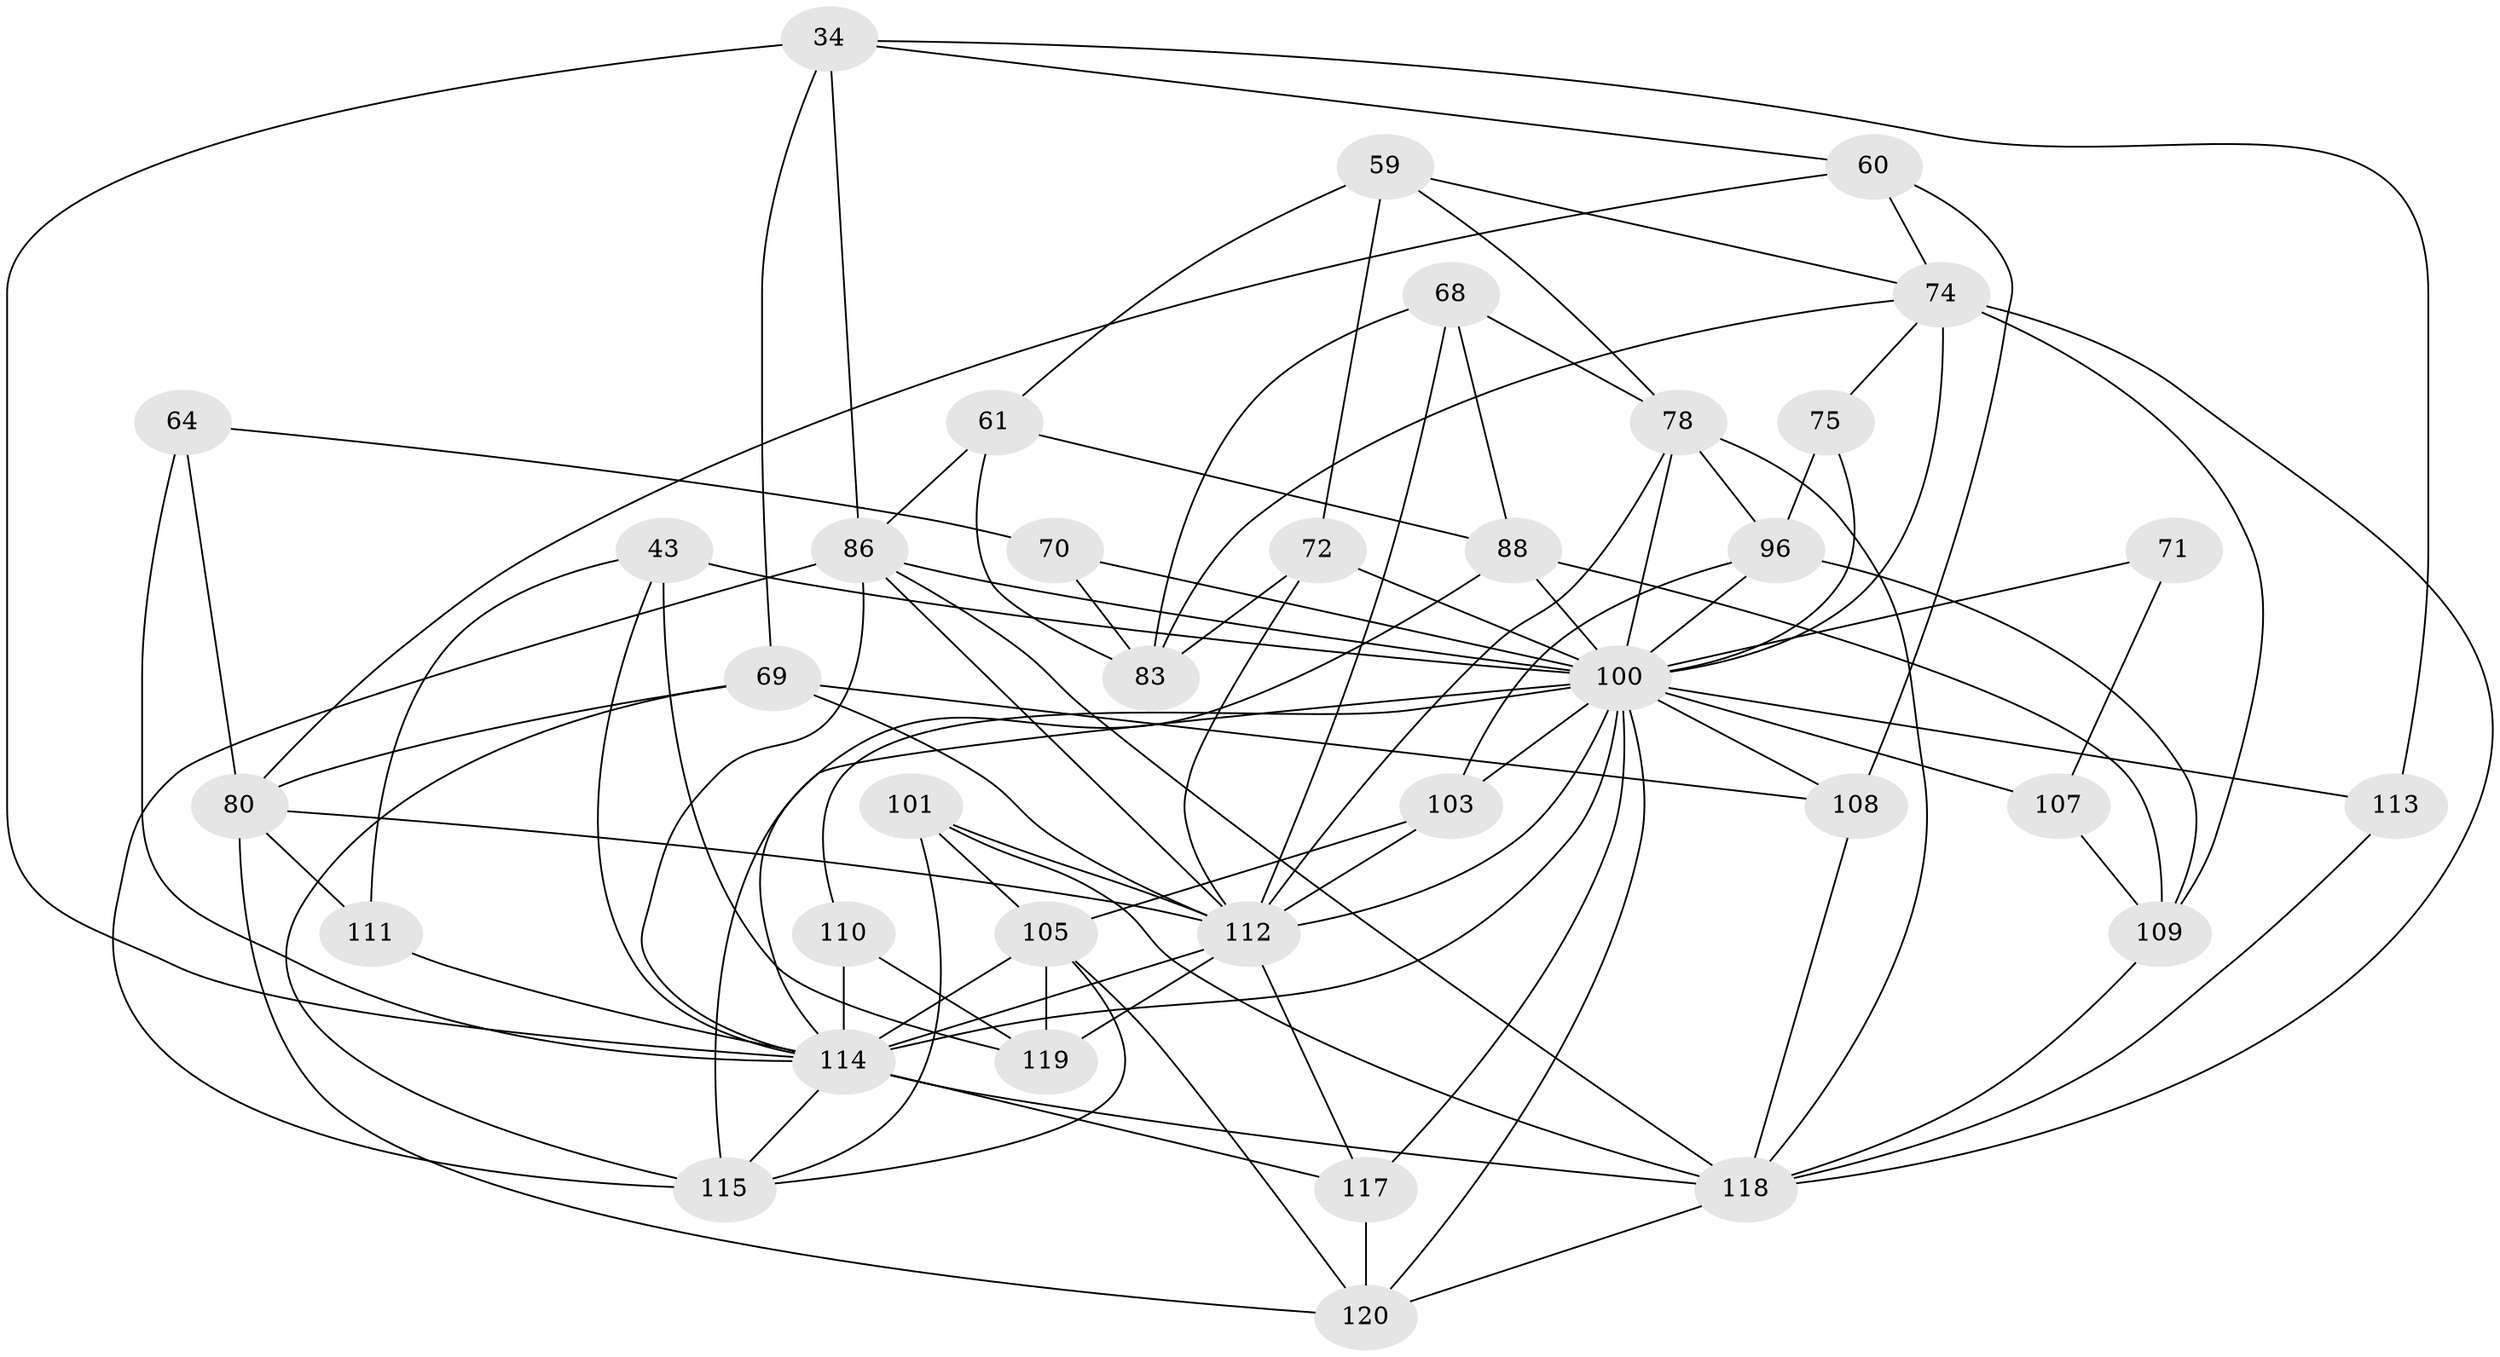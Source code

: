 // original degree distribution, {4: 1.0}
// Generated by graph-tools (version 1.1) at 2025/01/03/04/25 22:01:46]
// undirected, 36 vertices, 97 edges
graph export_dot {
graph [start="1"]
  node [color=gray90,style=filled];
  34 [super="+15"];
  43 [super="+3"];
  59;
  60;
  61;
  64;
  68;
  69 [super="+49"];
  70;
  71;
  72 [super="+63"];
  74 [super="+10+27+31"];
  75;
  78 [super="+40"];
  80 [super="+51"];
  83 [super="+1"];
  86 [super="+82"];
  88 [super="+6+55+56+79"];
  96 [super="+20+81"];
  100 [super="+26+45+84+54+36+57+97"];
  101 [super="+62"];
  103;
  105 [super="+91+85"];
  107;
  108;
  109 [super="+89"];
  110 [super="+95"];
  111;
  112 [super="+7+94+76+92"];
  113 [super="+98"];
  114 [super="+25+35+102+77+106"];
  115 [super="+58"];
  117 [super="+93"];
  118 [super="+99+53"];
  119 [super="+116"];
  120 [super="+87"];
  34 -- 60;
  34 -- 113;
  34 -- 69 [weight=2];
  34 -- 86;
  34 -- 114;
  43 -- 119 [weight=2];
  43 -- 111;
  43 -- 114;
  43 -- 100 [weight=2];
  59 -- 72;
  59 -- 61;
  59 -- 74;
  59 -- 78;
  60 -- 108;
  60 -- 74;
  60 -- 80;
  61 -- 83;
  61 -- 88;
  61 -- 86;
  64 -- 80;
  64 -- 70;
  64 -- 114 [weight=2];
  68 -- 83;
  68 -- 112;
  68 -- 88;
  68 -- 78;
  69 -- 112 [weight=3];
  69 -- 80;
  69 -- 115;
  69 -- 108;
  70 -- 83;
  70 -- 100 [weight=2];
  71 -- 107;
  71 -- 100 [weight=3];
  72 -- 100 [weight=3];
  72 -- 83 [weight=2];
  72 -- 112 [weight=2];
  74 -- 100 [weight=4];
  74 -- 109;
  74 -- 75;
  74 -- 83;
  74 -- 118;
  75 -- 96 [weight=2];
  75 -- 100;
  78 -- 118 [weight=2];
  78 -- 96 [weight=2];
  78 -- 100 [weight=3];
  78 -- 112;
  80 -- 112;
  80 -- 120;
  80 -- 111;
  86 -- 114;
  86 -- 100 [weight=4];
  86 -- 118 [weight=3];
  86 -- 112;
  86 -- 115;
  88 -- 100 [weight=7];
  88 -- 109 [weight=2];
  88 -- 114;
  96 -- 103;
  96 -- 100 [weight=2];
  96 -- 109;
  100 -- 113 [weight=4];
  100 -- 120;
  100 -- 115 [weight=2];
  100 -- 110 [weight=3];
  100 -- 117 [weight=2];
  100 -- 103;
  100 -- 107 [weight=2];
  100 -- 108;
  100 -- 114 [weight=4];
  100 -- 112 [weight=3];
  101 -- 118;
  101 -- 112 [weight=3];
  101 -- 115;
  101 -- 105;
  103 -- 112;
  103 -- 105;
  105 -- 120;
  105 -- 115 [weight=2];
  105 -- 114 [weight=2];
  105 -- 119;
  107 -- 109;
  108 -- 118;
  109 -- 118;
  110 -- 114 [weight=2];
  110 -- 119;
  111 -- 114 [weight=2];
  112 -- 119 [weight=2];
  112 -- 114 [weight=5];
  112 -- 117;
  113 -- 118;
  114 -- 115;
  114 -- 117;
  114 -- 118;
  117 -- 120 [weight=2];
  118 -- 120;
}
